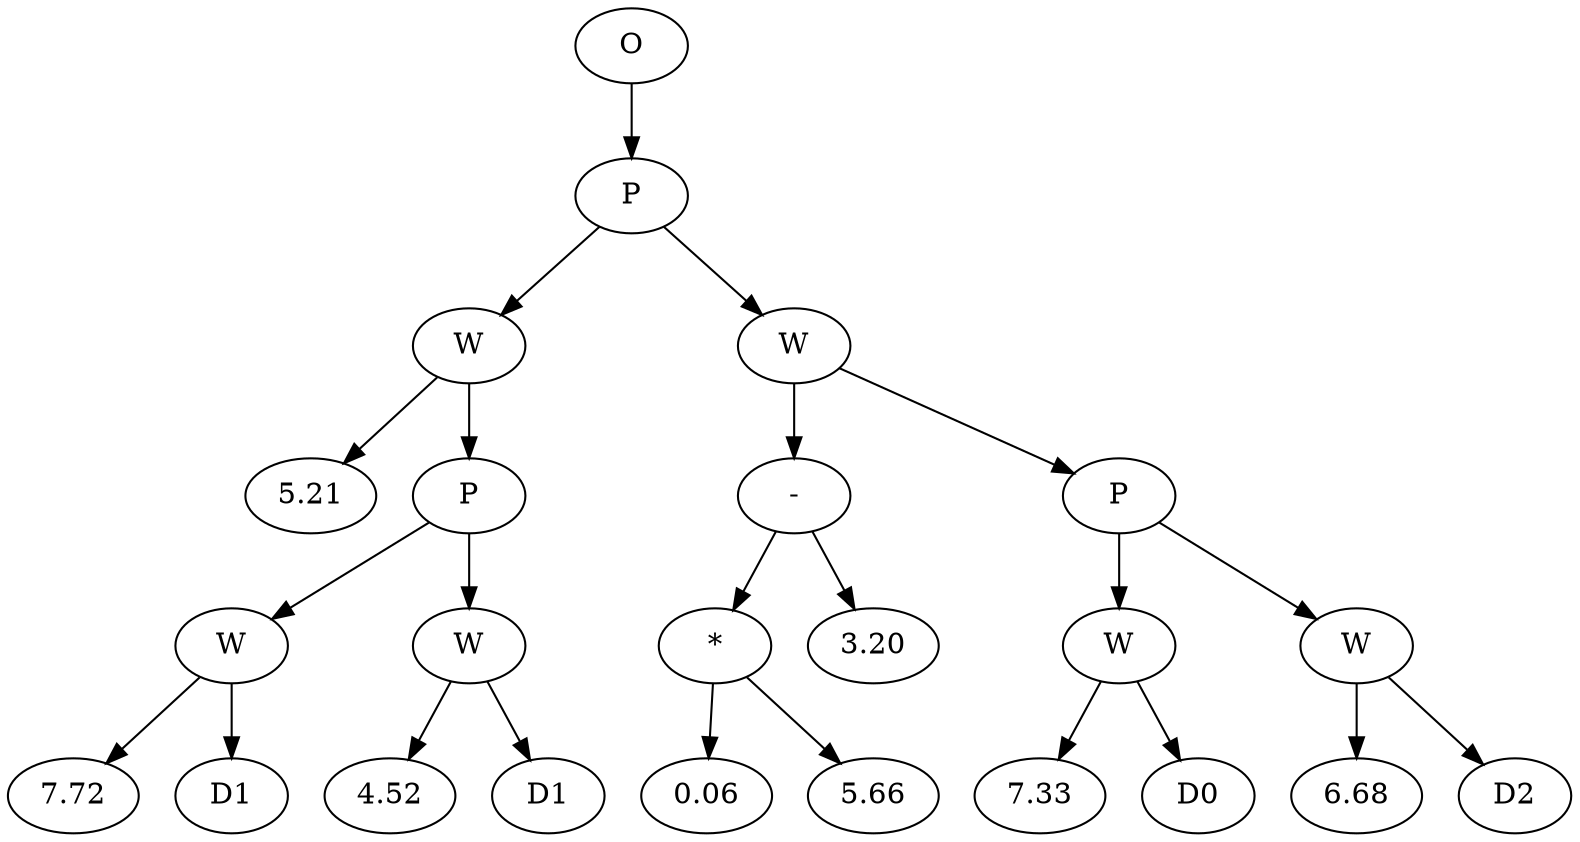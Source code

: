 // Tree
digraph {
	297127 [label=O]
	297128 [label=P]
	297127 -> 297128
	297129 [label=W]
	297128 -> 297129
	297130 [label=5.21]
	297129 -> 297130
	297131 [label=P]
	297129 -> 297131
	297132 [label=W]
	297131 -> 297132
	297133 [label=7.72]
	297132 -> 297133
	297134 [label=D1]
	297132 -> 297134
	297135 [label=W]
	297131 -> 297135
	297136 [label=4.52]
	297135 -> 297136
	297137 [label=D1]
	297135 -> 297137
	297138 [label=W]
	297128 -> 297138
	297139 [label="-"]
	297138 -> 297139
	297140 [label="*"]
	297139 -> 297140
	297141 [label=0.06]
	297140 -> 297141
	297142 [label=5.66]
	297140 -> 297142
	297143 [label=3.20]
	297139 -> 297143
	297144 [label=P]
	297138 -> 297144
	297145 [label=W]
	297144 -> 297145
	297146 [label=7.33]
	297145 -> 297146
	297147 [label=D0]
	297145 -> 297147
	297148 [label=W]
	297144 -> 297148
	297149 [label=6.68]
	297148 -> 297149
	297150 [label=D2]
	297148 -> 297150
}
